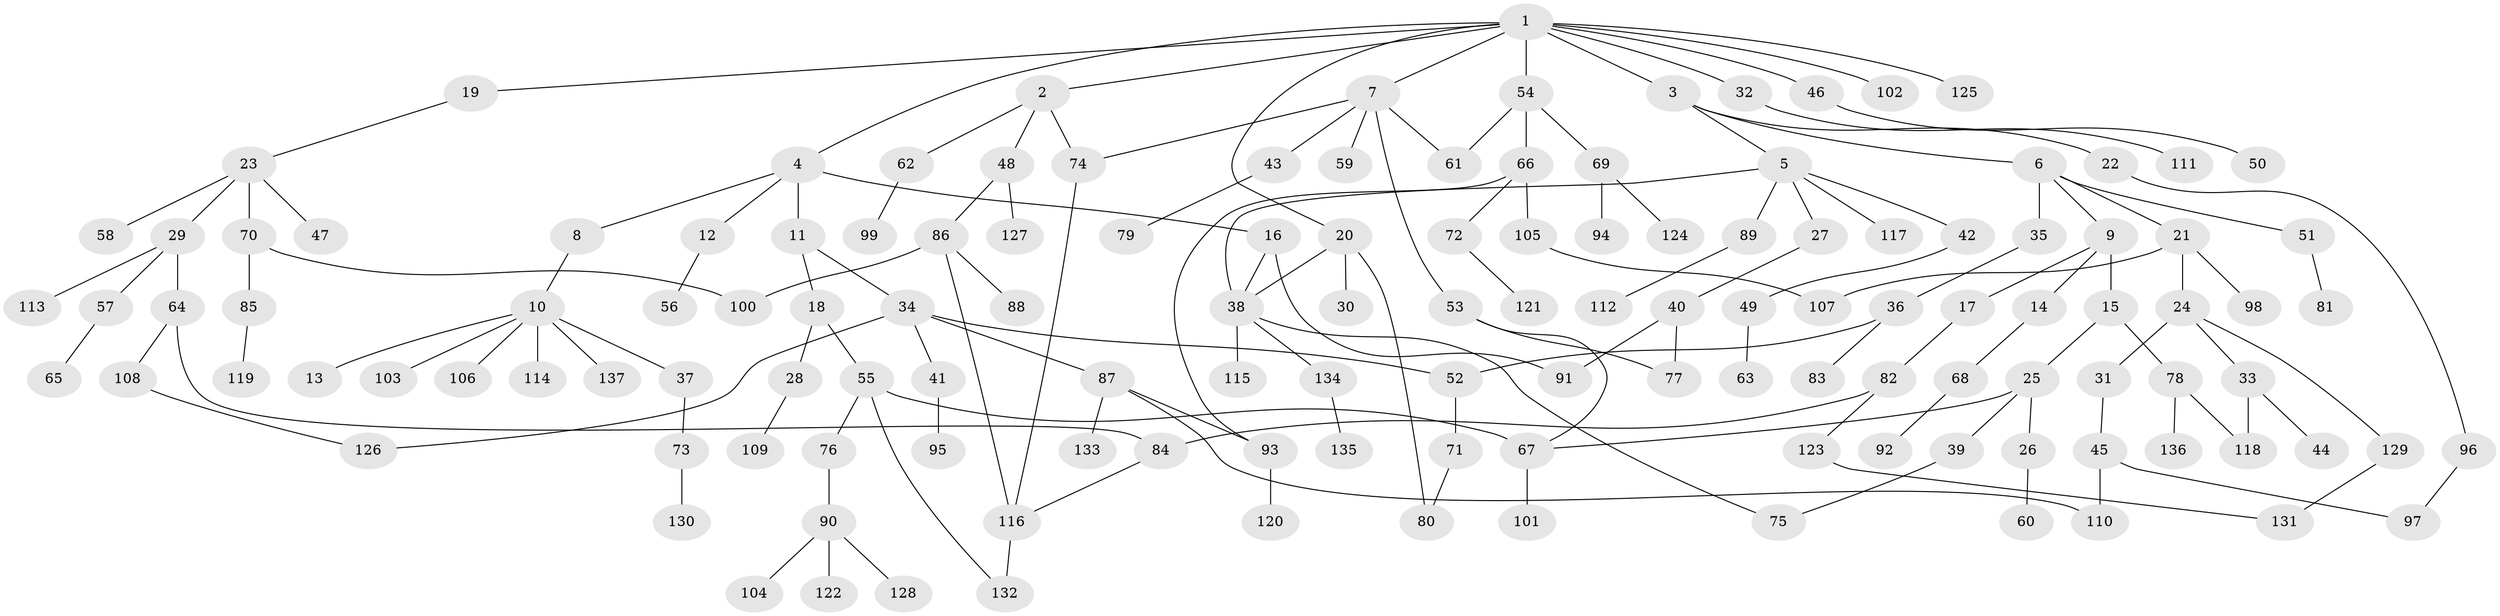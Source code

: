 // Generated by graph-tools (version 1.1) at 2025/00/03/09/25 03:00:56]
// undirected, 137 vertices, 159 edges
graph export_dot {
graph [start="1"]
  node [color=gray90,style=filled];
  1;
  2;
  3;
  4;
  5;
  6;
  7;
  8;
  9;
  10;
  11;
  12;
  13;
  14;
  15;
  16;
  17;
  18;
  19;
  20;
  21;
  22;
  23;
  24;
  25;
  26;
  27;
  28;
  29;
  30;
  31;
  32;
  33;
  34;
  35;
  36;
  37;
  38;
  39;
  40;
  41;
  42;
  43;
  44;
  45;
  46;
  47;
  48;
  49;
  50;
  51;
  52;
  53;
  54;
  55;
  56;
  57;
  58;
  59;
  60;
  61;
  62;
  63;
  64;
  65;
  66;
  67;
  68;
  69;
  70;
  71;
  72;
  73;
  74;
  75;
  76;
  77;
  78;
  79;
  80;
  81;
  82;
  83;
  84;
  85;
  86;
  87;
  88;
  89;
  90;
  91;
  92;
  93;
  94;
  95;
  96;
  97;
  98;
  99;
  100;
  101;
  102;
  103;
  104;
  105;
  106;
  107;
  108;
  109;
  110;
  111;
  112;
  113;
  114;
  115;
  116;
  117;
  118;
  119;
  120;
  121;
  122;
  123;
  124;
  125;
  126;
  127;
  128;
  129;
  130;
  131;
  132;
  133;
  134;
  135;
  136;
  137;
  1 -- 2;
  1 -- 3;
  1 -- 4;
  1 -- 7;
  1 -- 19;
  1 -- 20;
  1 -- 32;
  1 -- 46;
  1 -- 54;
  1 -- 102;
  1 -- 125;
  2 -- 48;
  2 -- 62;
  2 -- 74;
  3 -- 5;
  3 -- 6;
  3 -- 22;
  4 -- 8;
  4 -- 11;
  4 -- 12;
  4 -- 16;
  5 -- 27;
  5 -- 42;
  5 -- 89;
  5 -- 117;
  5 -- 38;
  6 -- 9;
  6 -- 21;
  6 -- 35;
  6 -- 51;
  7 -- 43;
  7 -- 53;
  7 -- 59;
  7 -- 61;
  7 -- 74;
  8 -- 10;
  9 -- 14;
  9 -- 15;
  9 -- 17;
  10 -- 13;
  10 -- 37;
  10 -- 103;
  10 -- 106;
  10 -- 114;
  10 -- 137;
  11 -- 18;
  11 -- 34;
  12 -- 56;
  14 -- 68;
  15 -- 25;
  15 -- 78;
  16 -- 91;
  16 -- 38;
  17 -- 82;
  18 -- 28;
  18 -- 55;
  19 -- 23;
  20 -- 30;
  20 -- 38;
  20 -- 80;
  21 -- 24;
  21 -- 98;
  21 -- 107;
  22 -- 96;
  23 -- 29;
  23 -- 47;
  23 -- 58;
  23 -- 70;
  24 -- 31;
  24 -- 33;
  24 -- 129;
  25 -- 26;
  25 -- 39;
  25 -- 67;
  26 -- 60;
  27 -- 40;
  28 -- 109;
  29 -- 57;
  29 -- 64;
  29 -- 113;
  31 -- 45;
  32 -- 111;
  33 -- 44;
  33 -- 118;
  34 -- 41;
  34 -- 52;
  34 -- 87;
  34 -- 126;
  35 -- 36;
  36 -- 83;
  36 -- 52;
  37 -- 73;
  38 -- 115;
  38 -- 134;
  38 -- 75;
  39 -- 75;
  40 -- 77;
  40 -- 91;
  41 -- 95;
  42 -- 49;
  43 -- 79;
  45 -- 97;
  45 -- 110;
  46 -- 50;
  48 -- 86;
  48 -- 127;
  49 -- 63;
  51 -- 81;
  52 -- 71;
  53 -- 77;
  53 -- 67;
  54 -- 61;
  54 -- 66;
  54 -- 69;
  55 -- 67;
  55 -- 76;
  55 -- 132;
  57 -- 65;
  62 -- 99;
  64 -- 84;
  64 -- 108;
  66 -- 72;
  66 -- 93;
  66 -- 105;
  67 -- 101;
  68 -- 92;
  69 -- 94;
  69 -- 124;
  70 -- 85;
  70 -- 100;
  71 -- 80;
  72 -- 121;
  73 -- 130;
  74 -- 116;
  76 -- 90;
  78 -- 118;
  78 -- 136;
  82 -- 123;
  82 -- 84;
  84 -- 116;
  85 -- 119;
  86 -- 88;
  86 -- 116;
  86 -- 100;
  87 -- 110;
  87 -- 133;
  87 -- 93;
  89 -- 112;
  90 -- 104;
  90 -- 122;
  90 -- 128;
  93 -- 120;
  96 -- 97;
  105 -- 107;
  108 -- 126;
  116 -- 132;
  123 -- 131;
  129 -- 131;
  134 -- 135;
}

